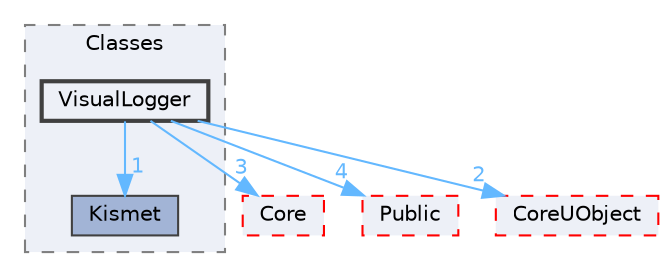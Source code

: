 digraph "VisualLogger"
{
 // INTERACTIVE_SVG=YES
 // LATEX_PDF_SIZE
  bgcolor="transparent";
  edge [fontname=Helvetica,fontsize=10,labelfontname=Helvetica,labelfontsize=10];
  node [fontname=Helvetica,fontsize=10,shape=box,height=0.2,width=0.4];
  compound=true
  subgraph clusterdir_0ed647eebe6ffcaa496d3842b7cec6ce {
    graph [ bgcolor="#edf0f7", pencolor="grey50", label="Classes", fontname=Helvetica,fontsize=10 style="filled,dashed", URL="dir_0ed647eebe6ffcaa496d3842b7cec6ce.html",tooltip=""]
  dir_c6191ea5e1ad5e0f48baabd113f3bab7 [label="Kismet", fillcolor="#a2b4d6", color="grey25", style="filled", URL="dir_c6191ea5e1ad5e0f48baabd113f3bab7.html",tooltip=""];
  dir_b97db65fefcffa800a5b644d58292e75 [label="VisualLogger", fillcolor="#edf0f7", color="grey25", style="filled,bold", URL="dir_b97db65fefcffa800a5b644d58292e75.html",tooltip=""];
  }
  dir_0e6cddcc9caa1238c7f3774224afaa45 [label="Core", fillcolor="#edf0f7", color="red", style="filled,dashed", URL="dir_0e6cddcc9caa1238c7f3774224afaa45.html",tooltip=""];
  dir_1d06a51bfc871a6a1823440d0d72725c [label="Public", fillcolor="#edf0f7", color="red", style="filled,dashed", URL="dir_1d06a51bfc871a6a1823440d0d72725c.html",tooltip=""];
  dir_4c499e5e32e2b4479ad7e552df73eeae [label="CoreUObject", fillcolor="#edf0f7", color="red", style="filled,dashed", URL="dir_4c499e5e32e2b4479ad7e552df73eeae.html",tooltip=""];
  dir_b97db65fefcffa800a5b644d58292e75->dir_0e6cddcc9caa1238c7f3774224afaa45 [headlabel="3", labeldistance=1.5 headhref="dir_001265_000266.html" href="dir_001265_000266.html" color="steelblue1" fontcolor="steelblue1"];
  dir_b97db65fefcffa800a5b644d58292e75->dir_1d06a51bfc871a6a1823440d0d72725c [headlabel="4", labeldistance=1.5 headhref="dir_001265_000935.html" href="dir_001265_000935.html" color="steelblue1" fontcolor="steelblue1"];
  dir_b97db65fefcffa800a5b644d58292e75->dir_4c499e5e32e2b4479ad7e552df73eeae [headlabel="2", labeldistance=1.5 headhref="dir_001265_000268.html" href="dir_001265_000268.html" color="steelblue1" fontcolor="steelblue1"];
  dir_b97db65fefcffa800a5b644d58292e75->dir_c6191ea5e1ad5e0f48baabd113f3bab7 [headlabel="1", labeldistance=1.5 headhref="dir_001265_000548.html" href="dir_001265_000548.html" color="steelblue1" fontcolor="steelblue1"];
}
